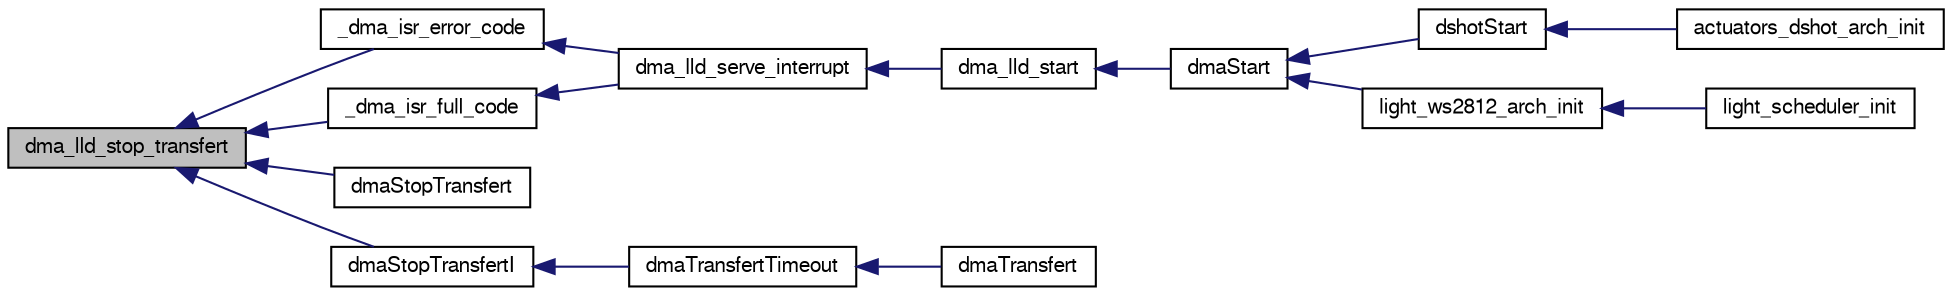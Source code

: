 digraph "dma_lld_stop_transfert"
{
  edge [fontname="FreeSans",fontsize="10",labelfontname="FreeSans",labelfontsize="10"];
  node [fontname="FreeSans",fontsize="10",shape=record];
  rankdir="LR";
  Node1 [label="dma_lld_stop_transfert",height=0.2,width=0.4,color="black", fillcolor="grey75", style="filled", fontcolor="black"];
  Node1 -> Node2 [dir="back",color="midnightblue",fontsize="10",style="solid",fontname="FreeSans"];
  Node2 [label="_dma_isr_error_code",height=0.2,width=0.4,color="black", fillcolor="white", style="filled",URL="$hal__stm32__dma_8h.html#a754932a38627dd6a86ecc88253dc6687",tooltip="Common ISR code, error event. "];
  Node2 -> Node3 [dir="back",color="midnightblue",fontsize="10",style="solid",fontname="FreeSans"];
  Node3 [label="dma_lld_serve_interrupt",height=0.2,width=0.4,color="black", fillcolor="white", style="filled",URL="$hal__stm32__dma_8c.html#af19ab796ea3d6054e7401cfaf0bfeefe",tooltip="DMA ISR service routine. "];
  Node3 -> Node4 [dir="back",color="midnightblue",fontsize="10",style="solid",fontname="FreeSans"];
  Node4 [label="dma_lld_start",height=0.2,width=0.4,color="black", fillcolor="white", style="filled",URL="$hal__stm32__dma_8h.html#a991ade7a6254eabbe74489fa7c8f366a",tooltip="Configures and activates the DMA peripheral. "];
  Node4 -> Node5 [dir="back",color="midnightblue",fontsize="10",style="solid",fontname="FreeSans"];
  Node5 [label="dmaStart",height=0.2,width=0.4,color="black", fillcolor="white", style="filled",URL="$hal__stm32__dma_8h.html#ad255236c42982a3368342bbfeee0c783",tooltip="Configures and activates the DMA peripheral. "];
  Node5 -> Node6 [dir="back",color="midnightblue",fontsize="10",style="solid",fontname="FreeSans"];
  Node6 [label="dshotStart",height=0.2,width=0.4,color="black", fillcolor="white", style="filled",URL="$esc__dshot_8h.html#a016263bbfd016452191cd9e4e345b1dc",tooltip="Configures and activates the DSHOT peripheral. "];
  Node6 -> Node7 [dir="back",color="midnightblue",fontsize="10",style="solid",fontname="FreeSans"];
  Node7 [label="actuators_dshot_arch_init",height=0.2,width=0.4,color="black", fillcolor="white", style="filled",URL="$actuators__dshot_8h.html#a1d673a4808cd523c8c47d82ef0c56f29",tooltip="Arch dependent init. "];
  Node5 -> Node8 [dir="back",color="midnightblue",fontsize="10",style="solid",fontname="FreeSans"];
  Node8 [label="light_ws2812_arch_init",height=0.2,width=0.4,color="black", fillcolor="white", style="filled",URL="$light__ws2812__arch_8h.html#a77c4ae9d967234a1c215b097f18241c8"];
  Node8 -> Node9 [dir="back",color="midnightblue",fontsize="10",style="solid",fontname="FreeSans"];
  Node9 [label="light_scheduler_init",height=0.2,width=0.4,color="black", fillcolor="white", style="filled",URL="$light__scheduler_8h.html#a8306780e037cc4384e8a0a33da77bf8b"];
  Node1 -> Node10 [dir="back",color="midnightblue",fontsize="10",style="solid",fontname="FreeSans"];
  Node10 [label="_dma_isr_full_code",height=0.2,width=0.4,color="black", fillcolor="white", style="filled",URL="$hal__stm32__dma_8h.html#aa5d22761474681d44a4d69141336a04c",tooltip="Common ISR code, full buffer event. "];
  Node10 -> Node3 [dir="back",color="midnightblue",fontsize="10",style="solid",fontname="FreeSans"];
  Node1 -> Node11 [dir="back",color="midnightblue",fontsize="10",style="solid",fontname="FreeSans"];
  Node11 [label="dmaStopTransfert",height=0.2,width=0.4,color="black", fillcolor="white", style="filled",URL="$hal__stm32__dma_8h.html#a9219d807ef245446ffc9a430d742d976",tooltip="Stops an ongoing transaction. "];
  Node1 -> Node12 [dir="back",color="midnightblue",fontsize="10",style="solid",fontname="FreeSans"];
  Node12 [label="dmaStopTransfertI",height=0.2,width=0.4,color="black", fillcolor="white", style="filled",URL="$hal__stm32__dma_8h.html#ac2bef3d2e495afefdd5fb7585e9ebf81",tooltip="Stops an ongoing transaction. "];
  Node12 -> Node13 [dir="back",color="midnightblue",fontsize="10",style="solid",fontname="FreeSans"];
  Node13 [label="dmaTransfertTimeout",height=0.2,width=0.4,color="black", fillcolor="white", style="filled",URL="$hal__stm32__dma_8h.html#a3de6f4d870466df970d6c01201b6fdd7",tooltip="Performs a DMA transaction. "];
  Node13 -> Node14 [dir="back",color="midnightblue",fontsize="10",style="solid",fontname="FreeSans"];
  Node14 [label="dmaTransfert",height=0.2,width=0.4,color="black", fillcolor="white", style="filled",URL="$hal__stm32__dma_8h.html#a9e853b87da409e18f88e33c6d4def0f9"];
}
